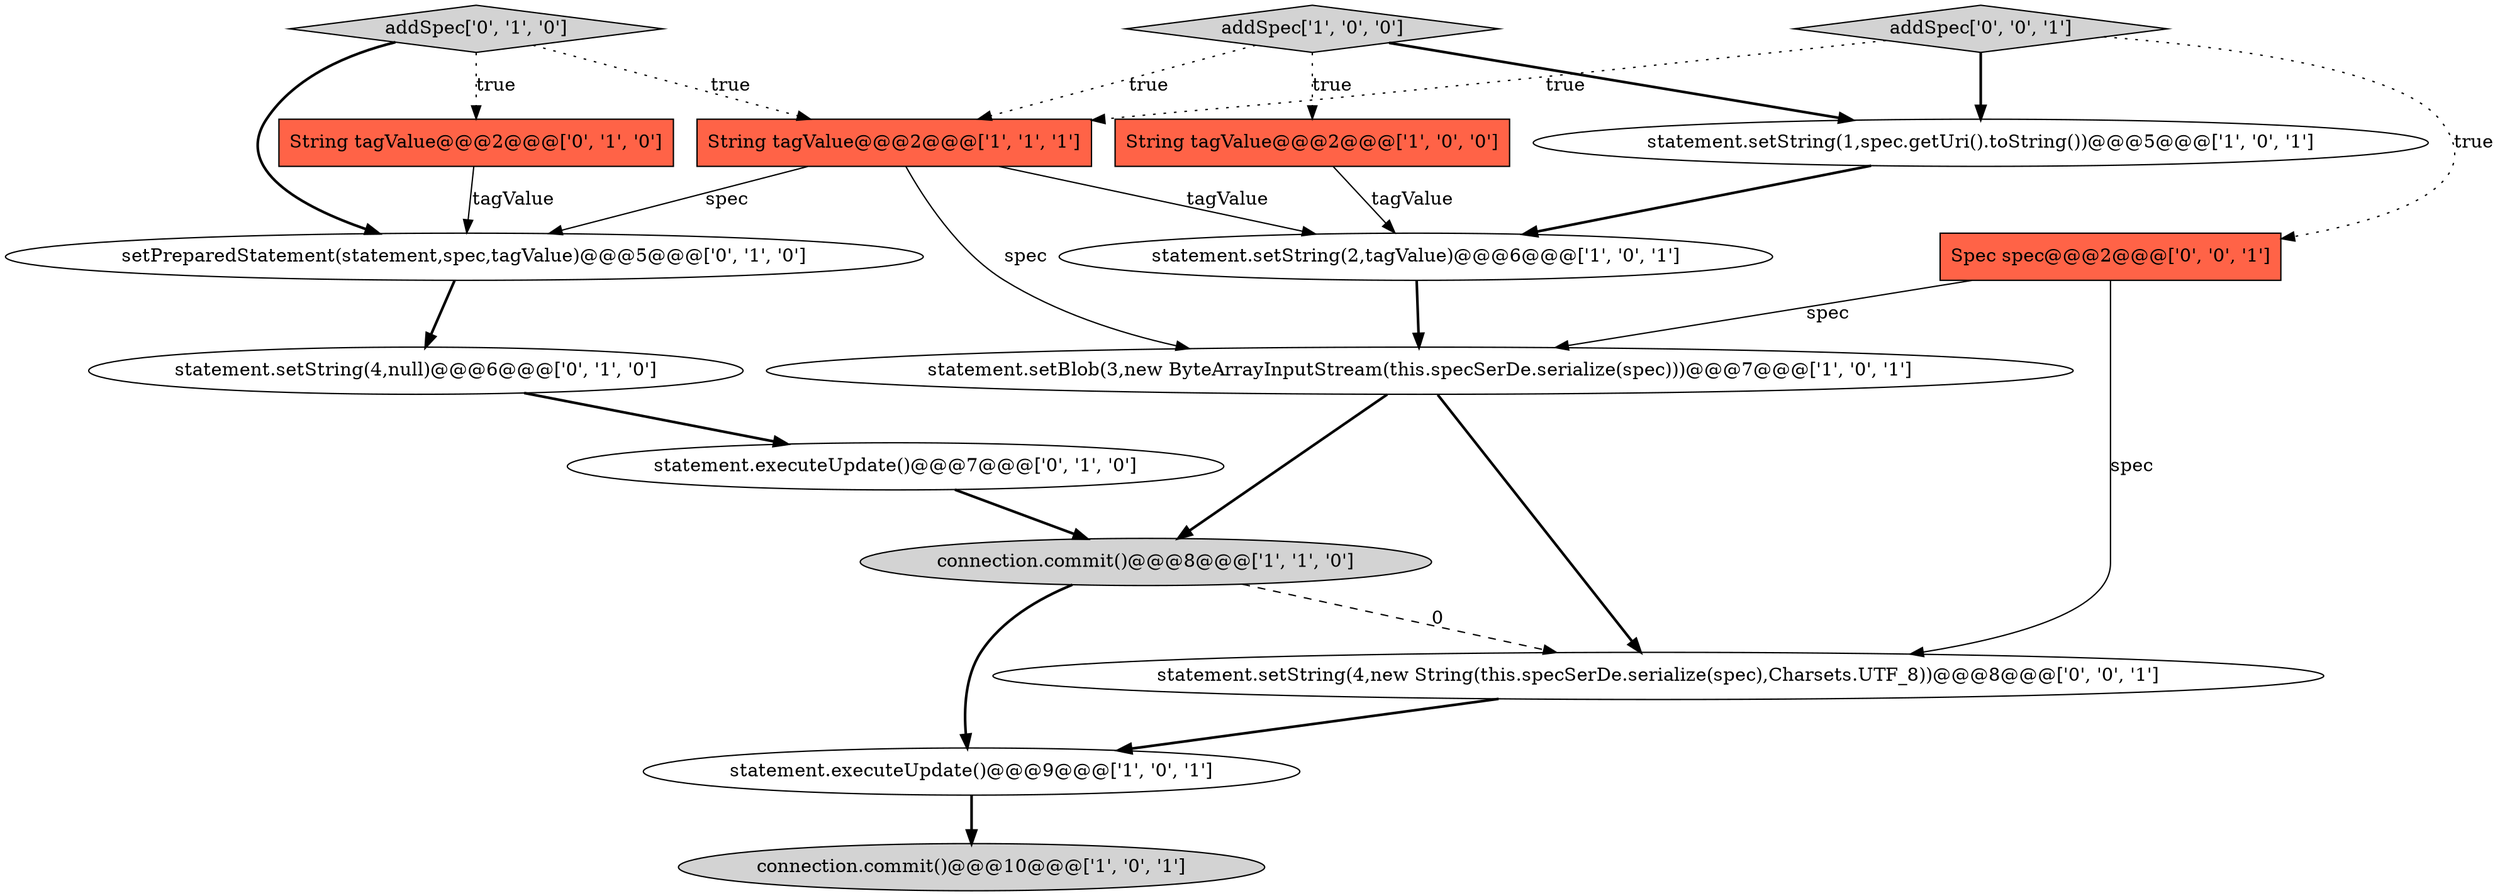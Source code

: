digraph {
5 [style = filled, label = "statement.executeUpdate()@@@9@@@['1', '0', '1']", fillcolor = white, shape = ellipse image = "AAA0AAABBB1BBB"];
13 [style = filled, label = "setPreparedStatement(statement,spec,tagValue)@@@5@@@['0', '1', '0']", fillcolor = white, shape = ellipse image = "AAA0AAABBB2BBB"];
7 [style = filled, label = "addSpec['1', '0', '0']", fillcolor = lightgray, shape = diamond image = "AAA0AAABBB1BBB"];
0 [style = filled, label = "statement.setString(2,tagValue)@@@6@@@['1', '0', '1']", fillcolor = white, shape = ellipse image = "AAA0AAABBB1BBB"];
1 [style = filled, label = "connection.commit()@@@8@@@['1', '1', '0']", fillcolor = lightgray, shape = ellipse image = "AAA0AAABBB1BBB"];
12 [style = filled, label = "statement.setString(4,null)@@@6@@@['0', '1', '0']", fillcolor = white, shape = ellipse image = "AAA0AAABBB2BBB"];
14 [style = filled, label = "addSpec['0', '0', '1']", fillcolor = lightgray, shape = diamond image = "AAA0AAABBB3BBB"];
16 [style = filled, label = "statement.setString(4,new String(this.specSerDe.serialize(spec),Charsets.UTF_8))@@@8@@@['0', '0', '1']", fillcolor = white, shape = ellipse image = "AAA0AAABBB3BBB"];
4 [style = filled, label = "String tagValue@@@2@@@['1', '1', '1']", fillcolor = tomato, shape = box image = "AAA0AAABBB1BBB"];
11 [style = filled, label = "statement.executeUpdate()@@@7@@@['0', '1', '0']", fillcolor = white, shape = ellipse image = "AAA0AAABBB2BBB"];
2 [style = filled, label = "String tagValue@@@2@@@['1', '0', '0']", fillcolor = tomato, shape = box image = "AAA0AAABBB1BBB"];
10 [style = filled, label = "addSpec['0', '1', '0']", fillcolor = lightgray, shape = diamond image = "AAA0AAABBB2BBB"];
8 [style = filled, label = "statement.setBlob(3,new ByteArrayInputStream(this.specSerDe.serialize(spec)))@@@7@@@['1', '0', '1']", fillcolor = white, shape = ellipse image = "AAA0AAABBB1BBB"];
3 [style = filled, label = "connection.commit()@@@10@@@['1', '0', '1']", fillcolor = lightgray, shape = ellipse image = "AAA0AAABBB1BBB"];
15 [style = filled, label = "Spec spec@@@2@@@['0', '0', '1']", fillcolor = tomato, shape = box image = "AAA0AAABBB3BBB"];
6 [style = filled, label = "statement.setString(1,spec.getUri().toString())@@@5@@@['1', '0', '1']", fillcolor = white, shape = ellipse image = "AAA0AAABBB1BBB"];
9 [style = filled, label = "String tagValue@@@2@@@['0', '1', '0']", fillcolor = tomato, shape = box image = "AAA0AAABBB2BBB"];
1->5 [style = bold, label=""];
5->3 [style = bold, label=""];
8->16 [style = bold, label=""];
7->2 [style = dotted, label="true"];
15->16 [style = solid, label="spec"];
11->1 [style = bold, label=""];
12->11 [style = bold, label=""];
4->0 [style = solid, label="tagValue"];
6->0 [style = bold, label=""];
4->13 [style = solid, label="spec"];
10->9 [style = dotted, label="true"];
8->1 [style = bold, label=""];
14->15 [style = dotted, label="true"];
9->13 [style = solid, label="tagValue"];
13->12 [style = bold, label=""];
15->8 [style = solid, label="spec"];
10->13 [style = bold, label=""];
1->16 [style = dashed, label="0"];
7->4 [style = dotted, label="true"];
7->6 [style = bold, label=""];
0->8 [style = bold, label=""];
16->5 [style = bold, label=""];
2->0 [style = solid, label="tagValue"];
4->8 [style = solid, label="spec"];
10->4 [style = dotted, label="true"];
14->4 [style = dotted, label="true"];
14->6 [style = bold, label=""];
}
